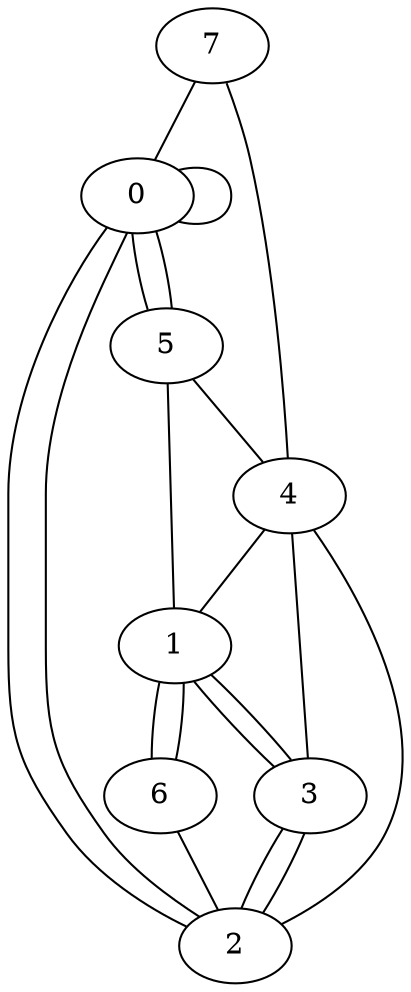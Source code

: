 graph G {
0;
1;
2;
3;
4;
5;
6;
7;
7--4 ;
6--1 ;
7--0 ;
5--1 ;
6--2 ;
5--4 ;
2--0 ;
1--3 ;
4--1 ;
1--6 ;
2--3 ;
0--0 ;
4--3 ;
5--0 ;
3--2 ;
0--5 ;
3--1 ;
2--0 ;
4--2 ;
}
